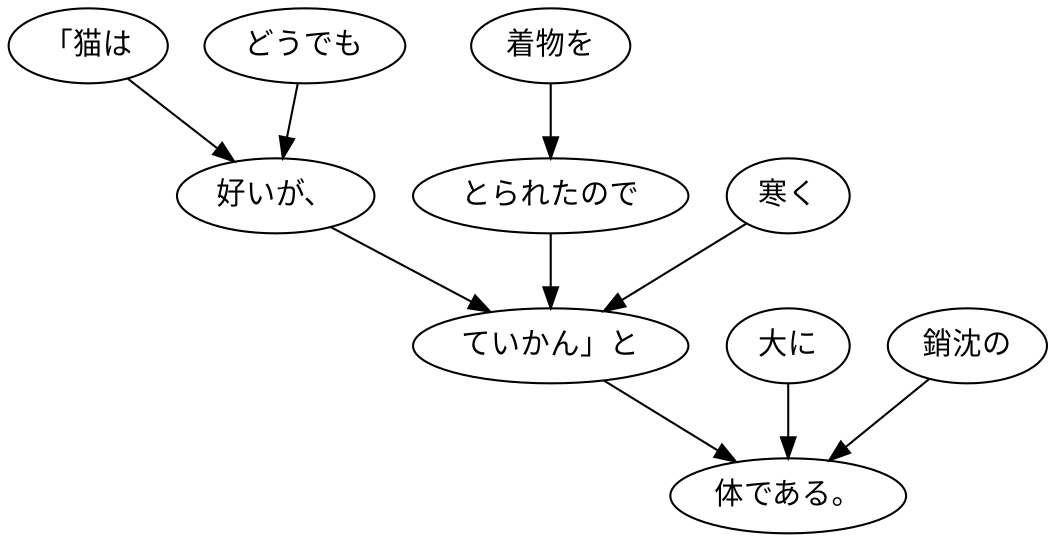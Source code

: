 digraph graph3091 {
	node0 [label="「猫は"];
	node1 [label="どうでも"];
	node2 [label="好いが、"];
	node3 [label="着物を"];
	node4 [label="とられたので"];
	node5 [label="寒く"];
	node6 [label="ていかん」と"];
	node7 [label="大に"];
	node8 [label="銷沈の"];
	node9 [label="体である。"];
	node0 -> node2;
	node1 -> node2;
	node2 -> node6;
	node3 -> node4;
	node4 -> node6;
	node5 -> node6;
	node6 -> node9;
	node7 -> node9;
	node8 -> node9;
}
